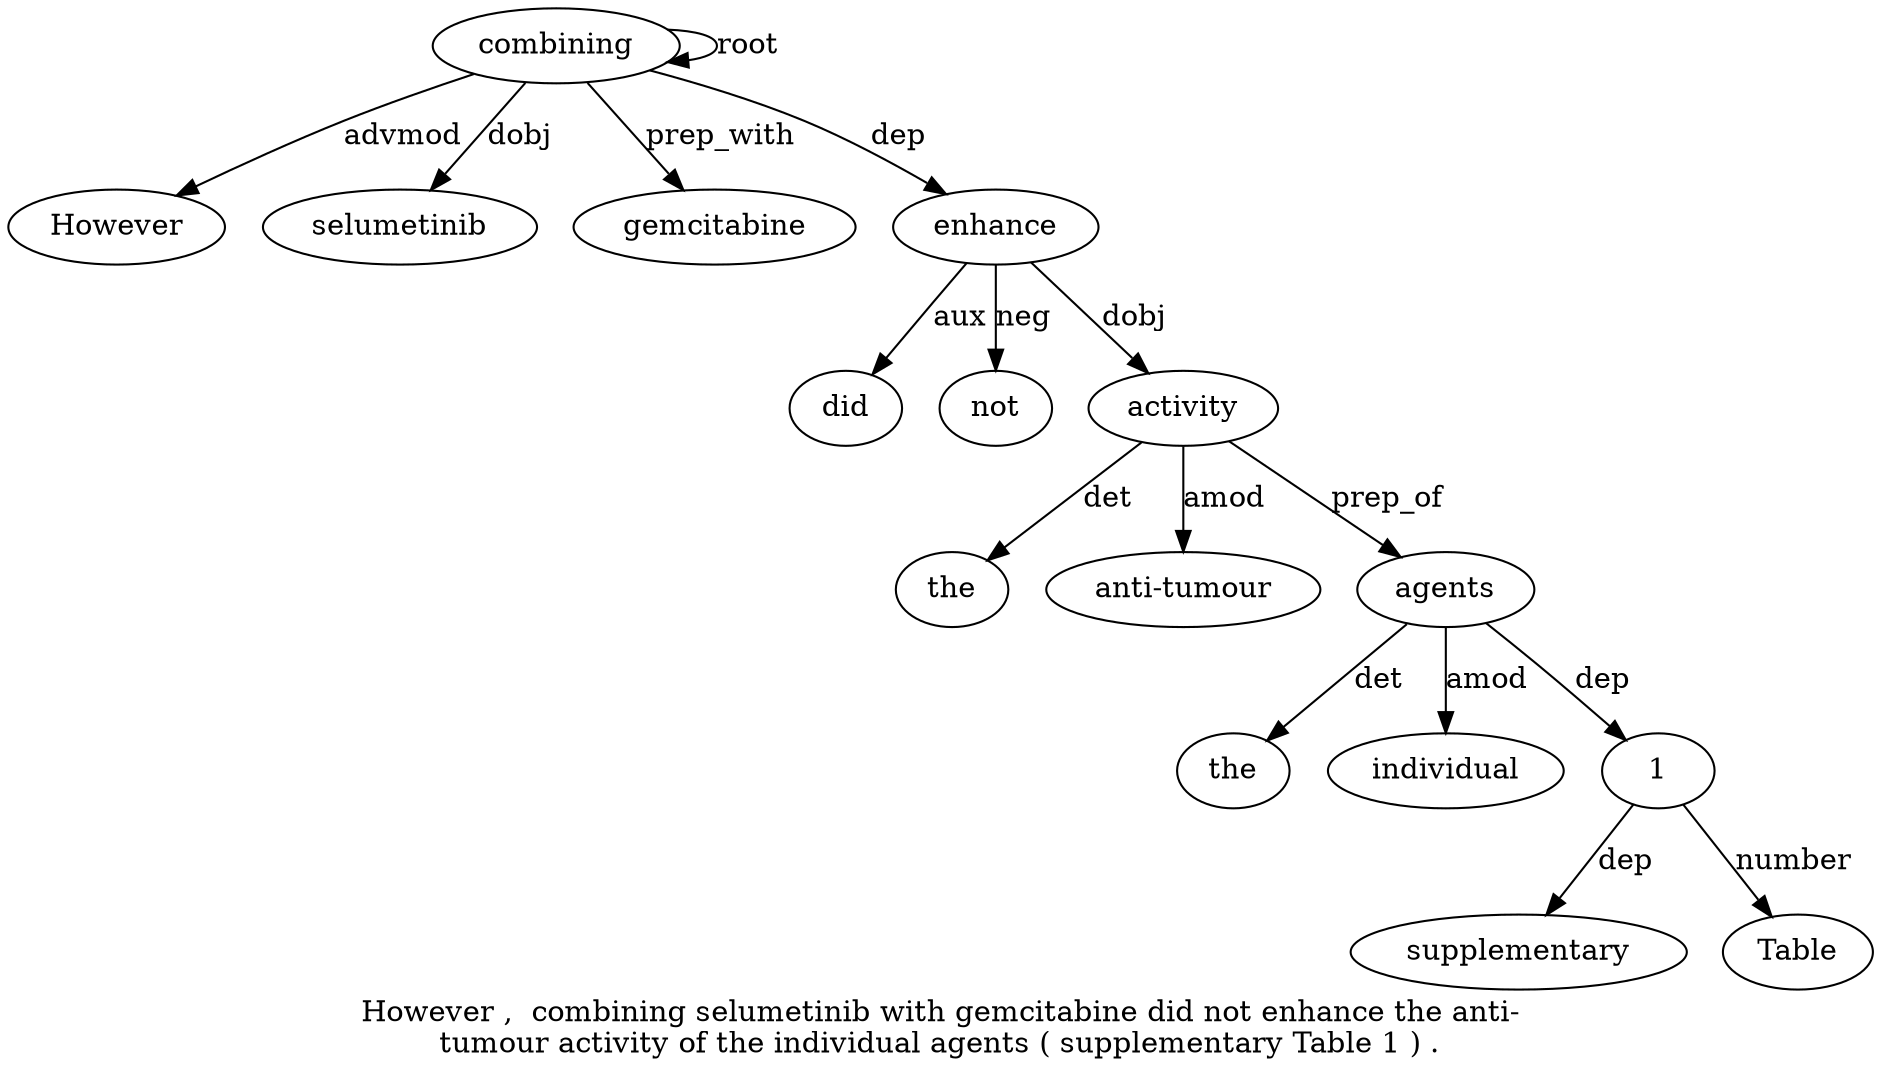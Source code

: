 digraph "However ,  combining selumetinib with gemcitabine did not enhance the anti-tumour activity of the individual agents ( supplementary Table 1 ) ." {
label="However ,  combining selumetinib with gemcitabine did not enhance the anti-
tumour activity of the individual agents ( supplementary Table 1 ) .";
combining3 [style=filled, fillcolor=white, label=combining];
However1 [style=filled, fillcolor=white, label=However];
combining3 -> However1  [label=advmod];
combining3 -> combining3  [label=root];
selumetinib4 [style=filled, fillcolor=white, label=selumetinib];
combining3 -> selumetinib4  [label=dobj];
gemcitabine6 [style=filled, fillcolor=white, label=gemcitabine];
combining3 -> gemcitabine6  [label=prep_with];
enhance9 [style=filled, fillcolor=white, label=enhance];
did7 [style=filled, fillcolor=white, label=did];
enhance9 -> did7  [label=aux];
not8 [style=filled, fillcolor=white, label=not];
enhance9 -> not8  [label=neg];
combining3 -> enhance9  [label=dep];
activity12 [style=filled, fillcolor=white, label=activity];
the10 [style=filled, fillcolor=white, label=the];
activity12 -> the10  [label=det];
"anti-tumour11" [style=filled, fillcolor=white, label="anti-tumour"];
activity12 -> "anti-tumour11"  [label=amod];
enhance9 -> activity12  [label=dobj];
agents16 [style=filled, fillcolor=white, label=agents];
the14 [style=filled, fillcolor=white, label=the];
agents16 -> the14  [label=det];
individual15 [style=filled, fillcolor=white, label=individual];
agents16 -> individual15  [label=amod];
activity12 -> agents16  [label=prep_of];
120 [style=filled, fillcolor=white, label=1];
supplementary18 [style=filled, fillcolor=white, label=supplementary];
120 -> supplementary18  [label=dep];
Table19 [style=filled, fillcolor=white, label=Table];
120 -> Table19  [label=number];
agents16 -> 120  [label=dep];
}
